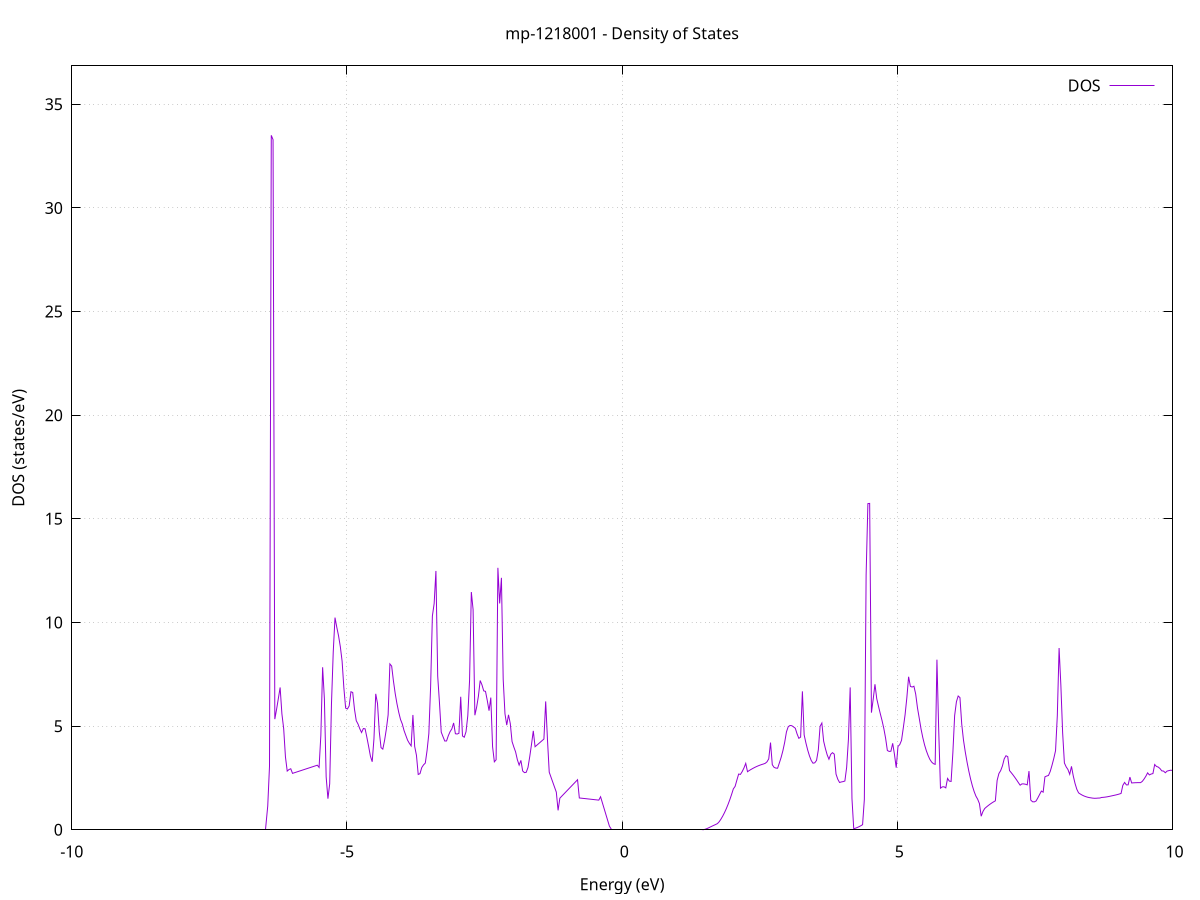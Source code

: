 set title 'mp-1218001 - Density of States'
set xlabel 'Energy (eV)'
set ylabel 'DOS (states/eV)'
set grid
set xrange [-10:10]
set yrange [0:36.855]
set xzeroaxis lt -1
set terminal png size 800,600
set output 'mp-1218001_dos_gnuplot.png'
plot '-' using 1:2 with lines title 'DOS'
-38.382300 0.000000
-38.350100 0.000000
-38.317900 0.000000
-38.285800 0.000000
-38.253600 0.000000
-38.221400 0.000000
-38.189300 0.000000
-38.157100 0.000000
-38.124900 0.000000
-38.092800 0.000000
-38.060600 0.000000
-38.028400 0.000000
-37.996300 0.000000
-37.964100 0.000000
-37.931900 0.000000
-37.899700 0.000000
-37.867600 0.000000
-37.835400 0.000000
-37.803200 0.000000
-37.771100 0.000000
-37.738900 0.000000
-37.706700 0.000000
-37.674600 0.000000
-37.642400 0.000000
-37.610200 0.000000
-37.578100 0.000000
-37.545900 0.000000
-37.513700 0.000000
-37.481600 0.000000
-37.449400 0.000000
-37.417200 0.000000
-37.385100 0.000000
-37.352900 0.000000
-37.320700 0.000000
-37.288600 0.000000
-37.256400 0.000000
-37.224200 0.000000
-37.192100 0.000000
-37.159900 0.000000
-37.127700 0.000000
-37.095600 0.000000
-37.063400 0.000000
-37.031200 0.000000
-36.999000 0.000000
-36.966900 0.000000
-36.934700 0.000000
-36.902500 0.000000
-36.870400 0.000000
-36.838200 0.000000
-36.806000 0.000000
-36.773900 0.000000
-36.741700 0.000000
-36.709500 0.000000
-36.677400 0.000000
-36.645200 0.000000
-36.613000 0.000000
-36.580900 0.000000
-36.548700 0.000000
-36.516500 0.000000
-36.484400 0.000000
-36.452200 0.000000
-36.420000 0.000000
-36.387900 0.000000
-36.355700 0.000000
-36.323500 0.000000
-36.291400 0.000000
-36.259200 0.000000
-36.227000 0.000000
-36.194900 0.000000
-36.162700 0.000000
-36.130500 0.000000
-36.098300 0.000000
-36.066200 0.000000
-36.034000 0.000000
-36.001800 0.000000
-35.969700 0.000000
-35.937500 0.000000
-35.905300 0.000000
-35.873200 0.000000
-35.841000 0.000000
-35.808800 0.000000
-35.776700 0.000000
-35.744500 0.000000
-35.712300 0.000000
-35.680200 0.000000
-35.648000 0.000000
-35.615800 0.000000
-35.583700 0.000000
-35.551500 0.000000
-35.519300 0.000000
-35.487200 0.000000
-35.455000 805.880900
-35.422800 0.000000
-35.390700 0.000000
-35.358500 0.000000
-35.326300 0.000000
-35.294200 0.000000
-35.262000 0.000000
-35.229800 0.000000
-35.197700 52.448200
-35.165500 70.612800
-35.133300 0.000000
-35.101100 67.276400
-35.069000 0.000000
-35.036800 0.000000
-35.004600 0.000000
-34.972500 0.000000
-34.940300 0.000000
-34.908100 0.000000
-34.876000 0.000000
-34.843800 0.000000
-34.811600 0.000000
-34.779500 0.000000
-34.747300 0.000000
-34.715100 0.000000
-34.683000 0.000000
-34.650800 0.000000
-34.618600 0.000000
-34.586500 0.000000
-34.554300 0.000000
-34.522100 0.000000
-34.490000 0.000000
-34.457800 0.000000
-34.425600 0.000000
-34.393500 0.000000
-34.361300 0.000000
-34.329100 0.000000
-34.297000 0.000000
-34.264800 0.000000
-34.232600 0.000000
-34.200400 0.000000
-34.168300 0.000000
-34.136100 0.000000
-34.103900 0.000000
-34.071800 0.000000
-34.039600 0.000000
-34.007400 0.000000
-33.975300 0.000000
-33.943100 0.000000
-33.910900 0.000000
-33.878800 0.000000
-33.846600 0.000000
-33.814400 0.000000
-33.782300 0.000000
-33.750100 0.000000
-33.717900 0.000000
-33.685800 0.000000
-33.653600 0.000000
-33.621400 0.000000
-33.589300 0.000000
-33.557100 0.000000
-33.524900 0.000000
-33.492800 0.000000
-33.460600 0.000000
-33.428400 0.000000
-33.396300 0.000000
-33.364100 0.000000
-33.331900 0.000000
-33.299800 0.000000
-33.267600 0.000000
-33.235400 0.000000
-33.203200 0.000000
-33.171100 0.000000
-33.138900 0.000000
-33.106700 0.000000
-33.074600 0.000000
-33.042400 0.000000
-33.010200 0.000000
-32.978100 0.000000
-32.945900 0.000000
-32.913700 0.000000
-32.881600 0.000000
-32.849400 0.000000
-32.817200 0.000000
-32.785100 0.000000
-32.752900 0.000000
-32.720700 0.000000
-32.688600 0.000000
-32.656400 0.000000
-32.624200 0.000000
-32.592100 0.000000
-32.559900 0.000000
-32.527700 0.000000
-32.495600 0.000000
-32.463400 0.000000
-32.431200 0.000000
-32.399100 0.000000
-32.366900 0.000000
-32.334700 0.000000
-32.302500 0.000000
-32.270400 0.000000
-32.238200 0.000000
-32.206000 0.000000
-32.173900 0.000000
-32.141700 0.000000
-32.109500 0.000000
-32.077400 0.000000
-32.045200 0.000000
-32.013000 0.000000
-31.980900 0.000000
-31.948700 0.000000
-31.916500 0.000000
-31.884400 0.000000
-31.852200 0.000000
-31.820000 0.000000
-31.787900 0.000000
-31.755700 0.000000
-31.723500 0.000000
-31.691400 0.000000
-31.659200 0.000000
-31.627000 0.000000
-31.594900 0.000000
-31.562700 0.000000
-31.530500 0.000000
-31.498400 0.000000
-31.466200 0.000000
-31.434000 0.000000
-31.401800 0.000000
-31.369700 0.000000
-31.337500 0.000000
-31.305300 0.000000
-31.273200 0.000000
-31.241000 0.000000
-31.208800 0.000000
-31.176700 0.000000
-31.144500 0.000000
-31.112300 0.000000
-31.080200 0.000000
-31.048000 0.000000
-31.015800 0.000000
-30.983700 0.000000
-30.951500 0.000000
-30.919300 0.000000
-30.887200 0.000000
-30.855000 0.000000
-30.822800 0.000000
-30.790700 0.000000
-30.758500 0.000000
-30.726300 0.000000
-30.694200 0.000000
-30.662000 0.000000
-30.629800 0.000000
-30.597700 0.000000
-30.565500 0.000000
-30.533300 0.000000
-30.501200 0.000000
-30.469000 0.000000
-30.436800 0.000000
-30.404600 0.000000
-30.372500 0.000000
-30.340300 0.000000
-30.308100 0.000000
-30.276000 0.000000
-30.243800 0.000000
-30.211600 0.000000
-30.179500 0.000000
-30.147300 0.000000
-30.115100 0.000000
-30.083000 0.000000
-30.050800 0.000000
-30.018600 0.000000
-29.986500 0.000000
-29.954300 0.000000
-29.922100 0.000000
-29.890000 0.000000
-29.857800 0.000000
-29.825600 0.000000
-29.793500 0.000000
-29.761300 0.000000
-29.729100 0.000000
-29.697000 0.000000
-29.664800 0.000000
-29.632600 0.000000
-29.600500 0.000000
-29.568300 0.000000
-29.536100 0.000000
-29.503900 0.000000
-29.471800 0.000000
-29.439600 0.000000
-29.407400 0.000000
-29.375300 0.000000
-29.343100 0.000000
-29.310900 0.000000
-29.278800 0.000000
-29.246600 0.000000
-29.214400 0.000000
-29.182300 0.000000
-29.150100 0.000000
-29.117900 0.000000
-29.085800 0.000000
-29.053600 0.000000
-29.021400 0.000000
-28.989300 0.000000
-28.957100 0.000000
-28.924900 0.000000
-28.892800 0.000000
-28.860600 0.000000
-28.828400 0.000000
-28.796300 0.000000
-28.764100 0.000000
-28.731900 0.000000
-28.699800 0.000000
-28.667600 0.000000
-28.635400 0.000000
-28.603200 0.000000
-28.571100 0.000000
-28.538900 0.000000
-28.506700 0.000000
-28.474600 0.000000
-28.442400 0.000000
-28.410200 0.000000
-28.378100 0.000000
-28.345900 0.000000
-28.313700 0.000000
-28.281600 0.000000
-28.249400 0.000000
-28.217200 0.000000
-28.185100 0.000000
-28.152900 0.000000
-28.120700 0.000000
-28.088600 0.000000
-28.056400 0.000000
-28.024200 0.000000
-27.992100 0.000000
-27.959900 0.000000
-27.927700 0.000000
-27.895600 0.000000
-27.863400 0.000000
-27.831200 0.000000
-27.799100 0.000000
-27.766900 0.000000
-27.734700 0.000000
-27.702600 0.000000
-27.670400 0.000000
-27.638200 0.000000
-27.606000 0.000000
-27.573900 0.000000
-27.541700 0.000000
-27.509500 0.000000
-27.477400 0.000000
-27.445200 0.000000
-27.413000 0.000000
-27.380900 0.000000
-27.348700 0.000000
-27.316500 0.000000
-27.284400 0.000000
-27.252200 0.000000
-27.220000 0.000000
-27.187900 0.000000
-27.155700 0.000000
-27.123500 0.000000
-27.091400 0.000000
-27.059200 0.000000
-27.027000 0.000000
-26.994900 0.000000
-26.962700 0.000000
-26.930500 0.000000
-26.898400 0.000000
-26.866200 0.000000
-26.834000 0.000000
-26.801900 0.000000
-26.769700 0.000000
-26.737500 0.000000
-26.705300 0.000000
-26.673200 0.000000
-26.641000 0.000000
-26.608800 0.000000
-26.576700 0.000000
-26.544500 0.000000
-26.512300 0.000000
-26.480200 0.000000
-26.448000 0.000000
-26.415800 0.000000
-26.383700 0.000000
-26.351500 0.000000
-26.319300 0.000000
-26.287200 0.000000
-26.255000 0.000000
-26.222800 0.000000
-26.190700 0.000000
-26.158500 0.000000
-26.126300 0.000000
-26.094200 0.000000
-26.062000 0.000000
-26.029800 0.000000
-25.997700 0.000000
-25.965500 0.000000
-25.933300 0.000000
-25.901200 0.000000
-25.869000 0.000000
-25.836800 0.000000
-25.804700 0.000000
-25.772500 0.000000
-25.740300 0.000000
-25.708100 0.000000
-25.676000 0.000000
-25.643800 0.000000
-25.611600 0.000000
-25.579500 0.000000
-25.547300 0.000000
-25.515100 0.000000
-25.483000 0.000000
-25.450800 0.000000
-25.418600 0.000000
-25.386500 0.000000
-25.354300 0.000000
-25.322100 0.000000
-25.290000 0.000000
-25.257800 0.000000
-25.225600 0.000000
-25.193500 0.000000
-25.161300 0.000000
-25.129100 0.000000
-25.097000 0.000000
-25.064800 0.000000
-25.032600 0.000000
-25.000500 0.000000
-24.968300 0.000000
-24.936100 0.000000
-24.904000 0.000000
-24.871800 0.000000
-24.839600 0.000000
-24.807400 0.000000
-24.775300 0.000000
-24.743100 0.000000
-24.710900 0.000000
-24.678800 0.000000
-24.646600 0.000000
-24.614400 0.000000
-24.582300 0.000000
-24.550100 0.000000
-24.517900 0.000000
-24.485800 0.000000
-24.453600 0.000000
-24.421400 0.000000
-24.389300 0.000000
-24.357100 0.000000
-24.324900 0.000000
-24.292800 0.000000
-24.260600 0.000000
-24.228400 0.000000
-24.196300 0.000000
-24.164100 0.000000
-24.131900 0.000000
-24.099800 0.000000
-24.067600 0.000000
-24.035400 0.000000
-24.003300 0.000000
-23.971100 0.000000
-23.938900 0.000000
-23.906700 0.000000
-23.874600 0.000000
-23.842400 0.000000
-23.810200 0.000000
-23.778100 0.000000
-23.745900 0.000000
-23.713700 0.000000
-23.681600 0.000000
-23.649400 0.000000
-23.617200 0.000000
-23.585100 0.000000
-23.552900 0.000000
-23.520700 0.000000
-23.488600 0.000000
-23.456400 0.000000
-23.424200 0.000000
-23.392100 0.000000
-23.359900 0.000000
-23.327700 0.000000
-23.295600 0.000000
-23.263400 0.000000
-23.231200 0.000000
-23.199100 0.000000
-23.166900 0.000000
-23.134700 0.000000
-23.102600 0.000000
-23.070400 0.000000
-23.038200 0.000000
-23.006100 0.000000
-22.973900 0.000000
-22.941700 0.000000
-22.909500 0.000000
-22.877400 0.000000
-22.845200 0.000000
-22.813000 0.000000
-22.780900 0.000000
-22.748700 0.000000
-22.716500 0.000000
-22.684400 0.000000
-22.652200 0.000000
-22.620000 0.000000
-22.587900 0.000000
-22.555700 0.000000
-22.523500 0.000000
-22.491400 0.000000
-22.459200 0.000000
-22.427000 0.000000
-22.394900 0.000000
-22.362700 0.000000
-22.330500 0.000000
-22.298400 0.000000
-22.266200 0.000000
-22.234000 0.000000
-22.201900 0.000000
-22.169700 0.000000
-22.137500 0.000000
-22.105400 0.000000
-22.073200 0.000000
-22.041000 0.000000
-22.008800 0.000000
-21.976700 0.000000
-21.944500 0.000000
-21.912300 0.000000
-21.880200 0.000000
-21.848000 0.000000
-21.815800 0.000000
-21.783700 0.000000
-21.751500 0.000000
-21.719300 0.000000
-21.687200 0.000000
-21.655000 0.000000
-21.622800 0.000000
-21.590700 0.000000
-21.558500 0.000000
-21.526300 0.000000
-21.494200 0.000000
-21.462000 0.000000
-21.429800 0.000000
-21.397700 0.000000
-21.365500 0.000000
-21.333300 0.000000
-21.301200 0.000000
-21.269000 0.000000
-21.236800 0.000000
-21.204700 0.000000
-21.172500 0.000000
-21.140300 0.000000
-21.108100 0.000000
-21.076000 0.000000
-21.043800 0.000000
-21.011600 0.000000
-20.979500 0.000000
-20.947300 0.000000
-20.915100 0.000000
-20.883000 0.000000
-20.850800 0.000000
-20.818600 0.000000
-20.786500 0.000000
-20.754300 0.000000
-20.722100 0.000000
-20.690000 0.000000
-20.657800 0.000000
-20.625600 0.000000
-20.593500 0.000000
-20.561300 0.000000
-20.529100 0.000000
-20.497000 0.000000
-20.464800 0.000000
-20.432600 0.000000
-20.400500 0.000000
-20.368300 0.000000
-20.336100 0.000000
-20.304000 0.000000
-20.271800 0.000000
-20.239600 0.000000
-20.207500 0.000000
-20.175300 0.000000
-20.143100 0.000000
-20.110900 0.000000
-20.078800 0.000000
-20.046600 0.000000
-20.014400 0.000000
-19.982300 0.000000
-19.950100 0.000000
-19.917900 0.000000
-19.885800 0.000000
-19.853600 0.000000
-19.821400 0.000000
-19.789300 0.000000
-19.757100 0.000000
-19.724900 0.000000
-19.692800 0.000000
-19.660600 0.000000
-19.628400 0.000000
-19.596300 0.000000
-19.564100 0.000000
-19.531900 0.000000
-19.499800 0.000000
-19.467600 0.000000
-19.435400 0.000000
-19.403300 0.000000
-19.371100 0.000000
-19.338900 0.000000
-19.306800 0.000000
-19.274600 0.000000
-19.242400 0.000000
-19.210200 0.000000
-19.178100 0.000000
-19.145900 0.000000
-19.113700 0.000000
-19.081600 0.000000
-19.049400 0.000000
-19.017200 0.000000
-18.985100 0.000000
-18.952900 0.000000
-18.920700 0.000000
-18.888600 0.000000
-18.856400 0.000000
-18.824200 0.000000
-18.792100 0.932100
-18.759900 5.934800
-18.727700 16.143600
-18.695600 23.977600
-18.663400 0.000000
-18.631200 0.000000
-18.599100 0.000000
-18.566900 0.000000
-18.534700 0.000000
-18.502600 0.000000
-18.470400 0.000000
-18.438200 0.000000
-18.406100 0.000000
-18.373900 0.000000
-18.341700 0.000000
-18.309500 0.000000
-18.277400 0.000000
-18.245200 0.239300
-18.213000 0.605600
-18.180900 1.095000
-18.148700 2.098800
-18.116500 2.957300
-18.084400 3.320700
-18.052200 3.878900
-18.020000 3.493200
-17.987900 4.127500
-17.955700 7.120900
-17.923500 11.927900
-17.891400 9.135100
-17.859200 5.095500
-17.827000 8.794500
-17.794900 3.829000
-17.762700 1.722600
-17.730500 1.924500
-17.698400 2.127200
-17.666200 2.330900
-17.634000 4.122400
-17.601900 5.963400
-17.569700 10.510300
-17.537500 8.814300
-17.505400 7.115500
-17.473200 5.425700
-17.441000 4.028600
-17.408900 2.631500
-17.376700 0.000000
-17.344500 1.382700
-17.312300 3.118300
-17.280200 4.042300
-17.248000 4.967800
-17.215800 6.583600
-17.183700 5.482300
-17.151500 5.095300
-17.119300 4.708200
-17.087200 6.347400
-17.055000 6.471400
-17.022800 6.595400
-16.990700 6.719400
-16.958500 6.843400
-16.926300 6.123500
-16.894200 10.550100
-16.862000 13.880500
-16.829800 11.947900
-16.797700 5.564500
-16.765500 0.000000
-16.733300 0.000000
-16.701200 0.000000
-16.669000 0.000000
-16.636800 0.000000
-16.604700 0.000000
-16.572500 0.000000
-16.540300 0.000000
-16.508200 0.000000
-16.476000 0.000000
-16.443800 0.000000
-16.411600 0.000000
-16.379500 0.000000
-16.347300 0.000000
-16.315100 0.000000
-16.283000 0.000000
-16.250800 0.000000
-16.218600 0.000000
-16.186500 0.000000
-16.154300 0.000000
-16.122100 0.000000
-16.090000 0.000000
-16.057800 0.000000
-16.025600 0.000000
-15.993500 0.000000
-15.961300 0.000000
-15.929100 0.000000
-15.897000 0.000000
-15.864800 0.000000
-15.832600 0.000000
-15.800500 0.000000
-15.768300 0.000000
-15.736100 0.000000
-15.704000 0.000000
-15.671800 0.000000
-15.639600 0.000000
-15.607500 0.000000
-15.575300 0.000000
-15.543100 0.000000
-15.511000 0.000000
-15.478800 0.000000
-15.446600 0.000000
-15.414400 0.000000
-15.382300 0.000000
-15.350100 0.000000
-15.317900 0.000000
-15.285800 0.000000
-15.253600 0.000000
-15.221400 0.000000
-15.189300 0.000000
-15.157100 0.000000
-15.124900 0.000000
-15.092800 0.000000
-15.060600 0.000000
-15.028400 0.000000
-14.996300 0.000000
-14.964100 0.000000
-14.931900 0.000000
-14.899800 0.000000
-14.867600 0.000000
-14.835400 0.000000
-14.803300 0.000000
-14.771100 0.000000
-14.738900 0.000000
-14.706800 0.000000
-14.674600 0.000000
-14.642400 0.000000
-14.610300 0.000000
-14.578100 0.000000
-14.545900 0.000000
-14.513700 0.000000
-14.481600 0.000000
-14.449400 0.000000
-14.417200 0.000000
-14.385100 0.000000
-14.352900 0.000000
-14.320700 0.000000
-14.288600 0.000000
-14.256400 0.000000
-14.224200 0.000000
-14.192100 0.000000
-14.159900 0.000000
-14.127700 0.000000
-14.095600 0.000000
-14.063400 0.000000
-14.031200 0.000000
-13.999100 0.000000
-13.966900 0.000000
-13.934700 0.000000
-13.902600 0.000000
-13.870400 0.000000
-13.838200 0.000000
-13.806100 0.000000
-13.773900 0.000000
-13.741700 0.000000
-13.709600 0.000000
-13.677400 0.000000
-13.645200 0.000000
-13.613000 0.000000
-13.580900 0.000000
-13.548700 0.000000
-13.516500 0.000000
-13.484400 0.000000
-13.452200 0.000000
-13.420000 0.000000
-13.387900 0.000000
-13.355700 0.000000
-13.323500 0.000000
-13.291400 0.000000
-13.259200 0.000000
-13.227000 0.000000
-13.194900 0.000000
-13.162700 0.000000
-13.130500 0.000000
-13.098400 0.000000
-13.066200 0.000000
-13.034000 0.000000
-13.001900 0.000000
-12.969700 0.000000
-12.937500 0.000000
-12.905400 0.000000
-12.873200 0.000000
-12.841000 0.000000
-12.808900 0.000000
-12.776700 0.000000
-12.744500 0.000000
-12.712400 0.000000
-12.680200 0.000000
-12.648000 0.000000
-12.615800 0.000000
-12.583700 0.000000
-12.551500 0.000000
-12.519300 0.000000
-12.487200 0.000000
-12.455000 0.000000
-12.422800 0.000000
-12.390700 0.000000
-12.358500 0.000000
-12.326300 0.000000
-12.294200 0.000000
-12.262000 0.000000
-12.229800 0.000000
-12.197700 0.000000
-12.165500 0.000000
-12.133300 0.000000
-12.101200 0.000000
-12.069000 0.000000
-12.036800 0.000000
-12.004700 0.000000
-11.972500 0.000000
-11.940300 0.000000
-11.908200 0.000000
-11.876000 0.000000
-11.843800 0.000000
-11.811700 0.000000
-11.779500 0.000000
-11.747300 0.000000
-11.715100 0.000000
-11.683000 0.000000
-11.650800 0.000000
-11.618600 0.000000
-11.586500 0.000000
-11.554300 0.000000
-11.522100 0.000000
-11.490000 0.000000
-11.457800 0.000000
-11.425600 0.000000
-11.393500 0.000000
-11.361300 0.000000
-11.329100 0.000000
-11.297000 0.000000
-11.264800 0.000000
-11.232600 0.000000
-11.200500 0.000000
-11.168300 0.000000
-11.136100 0.000000
-11.104000 0.000000
-11.071800 0.000000
-11.039600 0.000000
-11.007500 0.000000
-10.975300 0.000000
-10.943100 0.000000
-10.911000 0.000000
-10.878800 0.000000
-10.846600 0.000000
-10.814400 0.000000
-10.782300 0.000000
-10.750100 0.000000
-10.717900 0.000000
-10.685800 0.000000
-10.653600 0.000000
-10.621400 0.000000
-10.589300 0.000000
-10.557100 0.000000
-10.524900 0.000000
-10.492800 0.000000
-10.460600 0.000000
-10.428400 0.000000
-10.396300 0.000000
-10.364100 0.000000
-10.331900 0.000000
-10.299800 0.000000
-10.267600 0.000000
-10.235400 0.000000
-10.203300 0.000000
-10.171100 0.000000
-10.138900 0.000000
-10.106800 0.000000
-10.074600 0.000000
-10.042400 0.000000
-10.010300 0.000000
-9.978100 0.000000
-9.945900 0.000000
-9.913800 0.000000
-9.881600 0.000000
-9.849400 0.000000
-9.817200 0.000000
-9.785100 0.000000
-9.752900 0.000000
-9.720700 0.000000
-9.688600 0.000000
-9.656400 0.000000
-9.624200 0.000000
-9.592100 0.000000
-9.559900 0.000000
-9.527700 0.000000
-9.495600 0.000000
-9.463400 0.000000
-9.431200 0.000000
-9.399100 0.000000
-9.366900 0.000000
-9.334700 0.000000
-9.302600 0.000000
-9.270400 0.000000
-9.238200 0.000000
-9.206100 0.000000
-9.173900 0.000000
-9.141700 0.000000
-9.109600 0.000000
-9.077400 0.000000
-9.045200 0.000000
-9.013100 0.000000
-8.980900 0.000000
-8.948700 0.000000
-8.916500 0.000000
-8.884400 0.000000
-8.852200 0.000000
-8.820000 0.000000
-8.787900 0.000000
-8.755700 0.000000
-8.723500 0.000000
-8.691400 0.000000
-8.659200 0.000000
-8.627000 0.000000
-8.594900 0.000000
-8.562700 0.000000
-8.530500 0.000000
-8.498400 0.000000
-8.466200 0.000000
-8.434000 0.000000
-8.401900 0.000000
-8.369700 0.000000
-8.337500 0.000000
-8.305400 0.000000
-8.273200 0.000000
-8.241000 0.000000
-8.208900 0.000000
-8.176700 0.000000
-8.144500 0.000000
-8.112400 0.000000
-8.080200 0.000000
-8.048000 0.000000
-8.015900 0.000000
-7.983700 0.000000
-7.951500 0.000000
-7.919300 0.000000
-7.887200 0.000000
-7.855000 0.000000
-7.822800 0.000000
-7.790700 0.000000
-7.758500 0.000000
-7.726300 0.000000
-7.694200 0.000000
-7.662000 0.000000
-7.629800 0.000000
-7.597700 0.000000
-7.565500 0.000000
-7.533300 0.000000
-7.501200 0.000000
-7.469000 0.000000
-7.436800 0.000000
-7.404700 0.000000
-7.372500 0.000000
-7.340300 0.000000
-7.308200 0.000000
-7.276000 0.000000
-7.243800 0.000000
-7.211700 0.000000
-7.179500 0.000000
-7.147300 0.000000
-7.115200 0.000000
-7.083000 0.000000
-7.050800 0.000000
-7.018600 0.000000
-6.986500 0.000000
-6.954300 0.000000
-6.922100 0.000000
-6.890000 0.000000
-6.857800 0.000000
-6.825600 0.000000
-6.793500 0.000000
-6.761300 0.000000
-6.729100 0.000000
-6.697000 0.000000
-6.664800 0.000000
-6.632600 0.000000
-6.600500 0.000000
-6.568300 0.000000
-6.536100 0.000000
-6.504000 0.000000
-6.471800 0.000000
-6.439600 1.147300
-6.407500 3.067700
-6.375300 33.504900
-6.343100 33.294000
-6.311000 5.337400
-6.278800 5.813700
-6.246600 6.338800
-6.214500 6.865700
-6.182300 5.591900
-6.150100 4.882200
-6.117900 3.516800
-6.085800 2.832300
-6.053600 2.906300
-6.021400 2.943600
-5.989300 2.721600
-5.957100 2.749700
-5.924900 2.777800
-5.892800 2.805900
-5.860600 2.834000
-5.828400 2.862100
-5.796300 2.890200
-5.764100 2.918300
-5.731900 2.946500
-5.699800 2.974600
-5.667600 3.002700
-5.635400 3.030800
-5.603300 3.058900
-5.571100 3.087100
-5.538900 3.115200
-5.506800 3.009800
-5.474600 4.551200
-5.442400 7.840900
-5.410300 6.312900
-5.378100 2.552500
-5.345900 1.501200
-5.313800 2.218000
-5.281600 6.075800
-5.249400 8.577700
-5.217300 10.236600
-5.185100 9.770900
-5.152900 9.356000
-5.120700 8.835400
-5.088600 8.138700
-5.056400 6.849800
-5.024200 5.870000
-4.992100 5.827000
-4.959900 5.976600
-4.927700 6.659900
-4.895600 6.624200
-4.863400 5.816500
-4.831200 5.262300
-4.799100 5.101000
-4.766900 4.873500
-4.734700 4.692200
-4.702600 4.883800
-4.670400 4.870400
-4.638200 4.456700
-4.606100 4.017600
-4.573900 3.552900
-4.541700 3.281800
-4.509600 4.386000
-4.477400 6.558600
-4.445200 6.090700
-4.413100 4.731400
-4.380900 3.962500
-4.348700 3.890700
-4.316600 4.312400
-4.284400 4.861300
-4.252200 5.540500
-4.220000 8.002400
-4.187900 7.897100
-4.155700 7.179600
-4.123500 6.572600
-4.091400 6.079000
-4.059200 5.664300
-4.027000 5.321000
-3.994900 5.104600
-3.962700 4.786200
-3.930500 4.550900
-3.898400 4.320400
-3.866200 4.170300
-3.834000 4.047000
-3.801900 5.540200
-3.769700 4.019800
-3.737500 3.593200
-3.705400 2.669000
-3.673200 2.707600
-3.641000 3.002000
-3.608900 3.130700
-3.576700 3.218000
-3.544500 3.828900
-3.512400 4.636200
-3.480200 6.897900
-3.448000 10.312700
-3.415900 10.912900
-3.383700 12.488100
-3.351500 7.418000
-3.319300 6.126600
-3.287200 4.711100
-3.255000 4.490900
-3.222800 4.282500
-3.190700 4.284700
-3.158500 4.539600
-3.126300 4.734100
-3.094200 4.868100
-3.062000 5.154300
-3.029800 4.634100
-2.997700 4.619600
-2.965500 4.656000
-2.933300 6.418400
-2.901200 4.525900
-2.869000 4.464500
-2.836800 4.731100
-2.804700 5.496100
-2.772500 7.195200
-2.740300 11.469800
-2.708200 10.621700
-2.676000 5.525800
-2.643800 5.917400
-2.611700 6.444500
-2.579500 7.202200
-2.547300 6.993700
-2.515200 6.701300
-2.483000 6.678000
-2.450800 6.240800
-2.418700 5.745700
-2.386500 6.377200
-2.354300 4.007200
-2.322100 3.279400
-2.290000 3.377600
-2.257800 12.638500
-2.225600 10.920100
-2.193500 12.155600
-2.161300 7.255500
-2.129100 5.599700
-2.097000 5.050300
-2.064800 5.546200
-2.032600 5.124000
-2.000500 4.257300
-1.968300 3.995100
-1.936100 3.757500
-1.904000 3.381000
-1.871800 3.121000
-1.839600 3.348800
-1.807500 2.837400
-1.775300 2.757000
-1.743100 2.773100
-1.711000 3.002400
-1.678800 3.531500
-1.646600 4.125800
-1.614500 4.772500
-1.582300 4.006000
-1.550100 4.080100
-1.518000 4.154300
-1.485800 4.228600
-1.453600 4.303000
-1.421400 4.377600
-1.389300 6.192400
-1.357100 4.359300
-1.324900 2.777300
-1.292800 2.537500
-1.260600 2.297500
-1.228400 2.057300
-1.196300 1.816900
-1.164100 0.936000
-1.131900 1.524300
-1.099800 1.613300
-1.067600 1.702300
-1.035400 1.791300
-1.003300 1.880300
-0.971100 1.969300
-0.938900 2.058300
-0.906800 2.147300
-0.874600 2.236300
-0.842400 2.325300
-0.810300 2.414300
-0.778100 1.534700
-0.745900 1.525300
-0.713800 1.516000
-0.681600 1.506600
-0.649400 1.497200
-0.617300 1.487700
-0.585100 1.478200
-0.552900 1.468600
-0.520800 1.459100
-0.488600 1.449600
-0.456400 1.440000
-0.424200 1.430500
-0.392100 1.592400
-0.359900 1.308400
-0.327700 1.024500
-0.295600 0.740600
-0.263400 0.456700
-0.231200 0.172800
-0.199100 0.000000
-0.166900 0.000000
-0.134700 0.000000
-0.102600 0.000000
-0.070400 0.000000
-0.038200 0.000000
-0.006100 0.000000
0.026100 0.000000
0.058300 0.000000
0.090400 0.000000
0.122600 0.000000
0.154800 0.000000
0.186900 0.000000
0.219100 0.000000
0.251300 0.000000
0.283400 0.000000
0.315600 0.000000
0.347800 0.000000
0.379900 0.000000
0.412100 0.000000
0.444300 0.000000
0.476500 0.000000
0.508600 0.000000
0.540800 0.000000
0.573000 0.000000
0.605100 0.000000
0.637300 0.000000
0.669500 0.000000
0.701600 0.000000
0.733800 0.000000
0.766000 0.000000
0.798100 0.000000
0.830300 0.000000
0.862500 0.000000
0.894600 0.000000
0.926800 0.000000
0.959000 0.000000
0.991100 0.000000
1.023300 0.000000
1.055500 0.000000
1.087600 0.000000
1.119800 0.000000
1.152000 0.000000
1.184100 0.000000
1.216300 0.000000
1.248500 0.000000
1.280600 0.000000
1.312800 0.000000
1.345000 0.000000
1.377200 0.000000
1.409300 0.000000
1.441500 0.000000
1.473700 0.002500
1.505800 0.023700
1.538000 0.054600
1.570200 0.093200
1.602300 0.135200
1.634500 0.176100
1.666700 0.215900
1.698800 0.254900
1.731000 0.297500
1.763200 0.388100
1.795300 0.513400
1.827500 0.659400
1.859700 0.826200
1.891800 1.013900
1.924000 1.222300
1.956200 1.451400
1.988300 1.701400
2.020500 1.972200
2.052700 2.094600
2.084800 2.396200
2.117000 2.688800
2.149200 2.671200
2.181300 2.807600
2.213500 2.982800
2.245700 3.202400
2.277800 2.801100
2.310000 2.860000
2.342200 2.911900
2.374400 2.960200
2.406500 3.004900
2.438700 3.045900
2.470900 3.083300
2.503000 3.117100
2.535200 3.147200
2.567400 3.173800
2.599500 3.205500
2.631700 3.277200
2.663900 3.422200
2.696000 4.207300
2.728200 3.138800
2.760400 3.012000
2.792500 2.976600
2.824700 2.970000
2.856900 3.227200
2.889000 3.494100
2.921200 3.818500
2.953400 4.220400
2.985500 4.722000
3.017700 4.973100
3.049900 5.032000
3.082000 5.022200
3.114200 4.962500
3.146400 4.897900
3.178500 4.623700
3.210700 4.412400
3.242900 4.470100
3.275100 6.677200
3.307200 4.575200
3.339400 4.185800
3.371600 3.845600
3.403700 3.564000
3.435900 3.341000
3.468100 3.211200
3.500200 3.231200
3.532400 3.348000
3.564600 3.855000
3.596700 4.989700
3.628900 5.148800
3.661100 4.277300
3.693200 3.917100
3.725400 3.614300
3.757600 3.404000
3.789700 3.640300
3.821900 3.720000
3.854100 3.650000
3.886200 2.686400
3.918400 2.436600
3.950600 2.280600
3.982700 2.307800
4.014900 2.323600
4.047100 2.352700
4.079200 3.008700
4.111400 4.353900
4.143600 6.867500
4.175800 1.508400
4.207900 0.049600
4.240100 0.076900
4.272300 0.110100
4.304400 0.149200
4.336600 0.194300
4.368800 0.245300
4.400900 1.464900
4.433100 12.300900
4.465300 15.735800
4.497400 15.745500
4.529600 5.650900
4.561800 6.302300
4.593900 7.019900
4.626100 6.325600
4.658300 5.954300
4.690400 5.602200
4.722600 5.267400
4.754800 4.884500
4.786900 4.420200
4.819100 3.824400
4.851300 3.779800
4.883400 3.789500
4.915600 4.171800
4.947800 3.641500
4.979900 2.994900
5.012100 4.021200
5.044300 4.109000
5.076400 4.315600
5.108600 4.916000
5.140800 5.546800
5.173000 6.371200
5.205100 7.382000
5.237300 6.916900
5.269500 6.887100
5.301600 6.925700
5.333800 6.545900
5.366000 5.885200
5.398100 5.386400
5.430300 4.871600
5.462500 4.452300
5.494600 4.099100
5.526800 3.816700
5.559000 3.585700
5.591100 3.396000
5.623300 3.268900
5.655500 3.189800
5.687600 3.156700
5.719800 8.206300
5.752000 4.806100
5.784100 2.007300
5.816300 2.069200
5.848500 2.074500
5.880600 2.021400
5.912800 2.477800
5.945000 2.348900
5.977100 2.331400
6.009300 3.716900
6.041500 5.508400
6.073700 6.174700
6.105800 6.454000
6.138000 6.376600
6.170200 5.103300
6.202300 4.323500
6.234500 3.758300
6.266700 3.268900
6.298800 2.833200
6.331000 2.451200
6.363200 2.123000
6.395300 1.848400
6.427500 1.627600
6.459700 1.475000
6.491800 1.262900
6.524000 0.653800
6.556200 0.884700
6.588300 1.026900
6.620500 1.101400
6.652700 1.170700
6.684800 1.234900
6.717000 1.294000
6.749200 1.348000
6.781300 1.396900
6.813500 2.380900
6.845700 2.713100
6.877800 2.855000
6.910000 3.081900
6.942200 3.421800
6.974400 3.572300
7.006500 3.527500
7.038700 2.856700
7.070900 2.752300
7.103000 2.643100
7.135200 2.527200
7.167400 2.404600
7.199500 2.275100
7.231700 2.151400
7.263900 2.213700
7.296000 2.212900
7.328200 2.197400
7.360400 2.167300
7.392500 2.831700
7.424700 1.431600
7.456900 1.352200
7.489000 1.345500
7.521200 1.387900
7.553400 1.539300
7.585500 1.703500
7.617700 1.867400
7.649900 1.815800
7.682000 2.553600
7.714200 2.593000
7.746400 2.620100
7.778500 2.816100
7.810700 3.111600
7.842900 3.439000
7.875000 3.816600
7.907200 5.508200
7.939400 8.768500
7.971600 6.977300
8.003700 4.680800
8.035900 3.222000
8.068100 3.035700
8.100200 2.906800
8.132400 2.676300
8.164600 3.058400
8.196700 2.600100
8.228900 2.237300
8.261100 1.957100
8.293200 1.781400
8.325400 1.724100
8.357600 1.674700
8.389700 1.633500
8.421900 1.600300
8.454100 1.573700
8.486200 1.553600
8.518400 1.540100
8.550600 1.526400
8.582700 1.519300
8.614900 1.521000
8.647100 1.529400
8.679200 1.530500
8.711400 1.559100
8.743600 1.565600
8.775700 1.575300
8.807900 1.588100
8.840100 1.604200
8.872300 1.622500
8.904400 1.641100
8.936600 1.660100
8.968800 1.679300
9.000900 1.700400
9.033100 1.725100
9.065300 1.752300
9.097400 2.143400
9.129600 2.283900
9.161800 2.166200
9.193900 2.166800
9.226100 2.541900
9.258300 2.258900
9.290400 2.265500
9.322600 2.270200
9.354800 2.273000
9.386900 2.273900
9.419100 2.272900
9.451300 2.335200
9.483400 2.447900
9.515600 2.582100
9.547800 2.745900
9.579900 2.646900
9.612100 2.689300
9.644300 2.710800
9.676400 3.149600
9.708600 3.056500
9.740800 3.025100
9.772900 2.953200
9.805100 2.842200
9.837300 2.832300
9.869500 2.751400
9.901600 2.831400
9.933800 2.854500
9.966000 2.874200
9.998100 2.865300
10.030300 2.833700
10.062500 2.845500
10.094600 2.853600
10.126800 3.054000
10.159000 3.122400
10.191100 3.193000
10.223300 3.265900
10.255500 3.405200
10.287600 3.646300
10.319800 3.895200
10.352000 4.472700
10.384100 4.706000
10.416300 4.788300
10.448500 5.266500
10.480600 6.318700
10.512800 7.165800
10.545000 4.334000
10.577100 3.656800
10.609300 3.345600
10.641500 3.135700
10.673600 3.176700
10.705800 2.946300
10.738000 2.631100
10.770200 2.392100
10.802300 2.239600
10.834500 2.153500
10.866700 2.116500
10.898800 2.128100
10.931000 2.186300
10.963200 2.290200
10.995300 2.438600
11.027500 2.615000
11.059700 2.906900
11.091800 2.962800
11.124000 2.979100
11.156200 3.487900
11.188300 3.469600
11.220500 4.333700
11.252700 7.823500
11.284800 9.009100
11.317000 9.643800
11.349200 16.636100
11.381300 16.979100
11.413500 9.440400
11.445700 5.914100
11.477800 5.299600
11.510000 4.839000
11.542200 4.535900
11.574300 4.238200
11.606500 3.838000
11.638700 3.175800
11.670900 2.637000
11.703000 2.188600
11.735200 1.989900
11.767400 1.882500
11.799500 1.817200
11.831700 1.861000
11.863900 2.026000
11.896000 2.985800
11.928200 3.296900
11.960400 3.843600
11.992500 4.258800
12.024700 4.860500
12.056900 5.688800
12.089000 6.748800
12.121200 8.096500
12.153400 8.095400
12.185500 7.109200
12.217700 6.457000
12.249900 5.882100
12.282000 6.257700
12.314200 3.916800
12.346400 3.676600
12.378500 3.548500
12.410700 3.231400
12.442900 3.152700
12.475000 3.089000
12.507200 3.042700
12.539400 2.979000
12.571500 2.909700
12.603700 2.835000
12.635900 2.754400
12.668100 2.674100
12.700200 2.599000
12.732400 2.551700
12.764600 2.541700
12.796700 2.570700
12.828900 2.645500
12.861100 2.696400
12.893200 2.928100
12.925400 2.966900
12.957600 3.183900
12.989700 3.802800
13.021900 4.347600
13.054100 5.589800
13.086200 7.612100
13.118400 3.392700
13.150600 3.252700
13.182700 3.134500
13.214900 3.038300
13.247100 2.971400
13.279200 2.883400
13.311400 2.861200
13.343600 3.045600
13.375700 3.021900
13.407900 3.029200
13.440100 3.067700
13.472200 3.334200
13.504400 4.125800
13.536600 4.723200
13.568800 5.053300
13.600900 5.152400
13.633100 5.131600
13.665300 5.315000
13.697400 5.211500
13.729600 5.155100
13.761800 4.880400
13.793900 3.472800
13.826100 3.110600
13.858300 2.902400
13.890400 2.827800
13.922600 2.943900
13.954800 3.308800
13.986900 2.777400
14.019100 2.258100
14.051300 1.845500
14.083400 1.698800
14.115600 2.486500
14.147800 3.349900
14.179900 4.202800
14.212100 4.256800
14.244300 4.118500
14.276400 4.033700
14.308600 4.216400
14.340800 4.436800
14.372900 3.729900
14.405100 3.578600
14.437300 3.517100
14.469500 3.463900
14.501600 3.385700
14.533800 3.464300
14.566000 3.257000
14.598100 3.202900
14.630300 3.536000
14.662500 3.023300
14.694600 3.034900
14.726800 3.135300
14.759000 3.029400
14.791100 3.230900
14.823300 3.474400
14.855500 3.730000
14.887600 4.096000
14.919800 4.329300
14.952000 4.540500
14.984100 4.823100
15.016300 4.750300
15.048500 4.708400
15.080600 5.738400
15.112800 5.647500
15.145000 4.475300
15.177100 4.337500
15.209300 4.179900
15.241500 4.002500
15.273600 3.805400
15.305800 3.563700
15.338000 3.372600
15.370100 3.235500
15.402300 3.422300
15.434500 3.316200
15.466700 3.319900
15.498800 3.327500
15.531000 3.339000
15.563200 3.354600
15.595300 4.345000
15.627500 4.136700
15.659700 3.576800
15.691800 3.255000
15.724000 3.290700
15.756200 3.551900
15.788300 3.442500
15.820500 3.850500
15.852700 5.838800
15.884800 5.907800
15.917000 5.486500
15.949200 5.349500
15.981300 4.193700
16.013500 3.851000
16.045700 3.534100
16.077800 3.241500
16.110000 2.961000
16.142200 3.435700
16.174300 4.294700
16.206500 4.532300
16.238700 4.538400
16.270800 4.850100
16.303000 5.216400
16.335200 5.176000
16.367400 3.934600
16.399500 3.776100
16.431700 3.450800
16.463900 2.813800
16.496000 3.131100
16.528200 3.518100
16.560400 3.827900
16.592500 4.042200
16.624700 4.727300
16.656900 5.360600
16.689000 6.541900
16.721200 7.581000
16.753400 8.860000
16.785500 5.635000
16.817700 4.698500
16.849900 4.222500
16.882000 3.858600
16.914200 3.557100
16.946400 3.320100
16.978500 3.147900
17.010700 3.109500
17.042900 2.980400
17.075000 2.721100
17.107200 2.912800
17.139400 3.605900
17.171500 4.180800
17.203700 4.446600
17.235900 4.839700
17.268000 4.722700
17.300200 4.616700
17.332400 4.539600
17.364600 4.453500
17.396700 4.371300
17.428900 4.681100
17.461100 4.653000
17.493200 5.429300
17.525400 3.699200
17.557600 3.380400
17.589700 3.121700
17.621900 3.006400
17.654100 2.892000
17.686200 2.666700
17.718400 2.642300
17.750600 2.606200
17.782700 2.559600
17.814900 2.585700
17.847100 2.605700
17.879200 2.615000
17.911400 2.645900
17.943600 2.697800
17.975700 2.755800
18.007900 2.820100
18.040100 2.775900
18.072200 2.814100
18.104400 2.924800
18.136600 3.122100
18.168700 3.426700
18.200900 3.839600
18.233100 4.809200
18.265300 5.095900
18.297400 5.281200
18.329600 4.507200
18.361800 3.886700
18.393900 3.221400
18.426100 2.679500
18.458300 2.774500
18.490400 4.235100
18.522600 4.473200
18.554800 4.563300
18.586900 4.507500
18.619100 3.739900
18.651300 3.662800
18.683400 3.602500
18.715600 3.553700
18.747800 3.522700
18.779900 3.507100
18.812100 3.502500
18.844300 3.508400
18.876400 3.524600
18.908600 3.548900
18.940800 3.770400
18.972900 3.806900
19.005100 3.832700
19.037300 3.848000
19.069400 3.930100
19.101600 4.058000
19.133800 4.221200
19.166000 4.430400
19.198100 4.684100
19.230300 4.561400
19.262500 4.900600
19.294600 5.257400
19.326800 4.555500
19.359000 4.153300
19.391100 3.850500
19.423300 3.670400
19.455500 3.612800
19.487600 3.677700
19.519800 3.676400
19.552000 3.753800
19.584100 3.735500
19.616300 3.708100
19.648500 3.671700
19.680600 3.984300
19.712800 3.653500
19.745000 3.711500
19.777100 3.859300
19.809300 4.095800
19.841500 4.554400
19.873600 5.449000
19.905800 6.135800
19.938000 4.017000
19.970100 3.777200
20.002300 3.621500
20.034500 3.521600
20.066600 3.450900
20.098800 3.409200
20.131000 3.412600
20.163200 3.484500
20.195300 3.639400
20.227500 3.812600
20.259700 3.984200
20.291800 4.049700
20.324000 4.111400
20.356200 4.364000
20.388300 5.311700
20.420500 5.381400
20.452700 4.948600
20.484800 4.830400
20.517000 4.792500
20.549200 4.872500
20.581300 4.772900
20.613500 4.716700
20.645700 4.536600
20.677800 4.568900
20.710000 4.592800
20.742200 4.759700
20.774300 4.806100
20.806500 4.865500
20.838700 4.826000
20.870800 5.244400
20.903000 5.409900
20.935200 5.642900
20.967300 5.747200
20.999500 5.872400
21.031700 5.694200
21.063900 5.376100
21.096000 5.075300
21.128200 4.269300
21.160400 3.971100
21.192500 3.947100
21.224700 3.779500
21.256900 3.815900
21.289000 3.854300
21.321200 3.835100
21.353400 3.868800
21.385500 3.906600
21.417700 3.948600
21.449900 3.748000
21.482000 3.482400
21.514200 3.332400
21.546400 3.179800
21.578500 3.022800
21.610700 3.314800
21.642900 2.775100
21.675000 2.519700
21.707200 2.318400
21.739400 2.111400
21.771500 1.898500
21.803700 1.667000
21.835900 1.515300
21.868000 1.386000
21.900200 1.269500
21.932400 1.164700
21.964600 1.071500
21.996700 1.014500
22.028900 0.929400
22.061100 0.884200
22.093200 0.838500
22.125400 0.792400
22.157600 0.745800
22.189700 0.698800
22.221900 0.651300
22.254100 0.603400
22.286200 0.555000
22.318400 0.506500
22.350600 0.461800
22.382700 0.421900
22.414900 0.386800
22.447100 0.361400
22.479200 0.343700
22.511400 0.326900
22.543600 0.309100
22.575700 0.290300
22.607900 0.270500
22.640100 0.249800
22.672200 0.228200
22.704400 0.205500
22.736600 0.182500
22.768700 0.162100
22.800900 0.144900
22.833100 0.131000
22.865200 0.119200
22.897400 0.108200
22.929600 0.098000
22.961800 0.088700
22.993900 0.091800
23.026100 0.071300
23.058300 0.000000
23.090400 0.000000
23.122600 0.000000
23.154800 0.000000
23.186900 0.000000
23.219100 0.000000
23.251300 0.000000
23.283400 0.000000
23.315600 0.000000
23.347800 0.000000
23.379900 0.000000
23.412100 0.000000
23.444300 0.000000
23.476400 0.000000
23.508600 0.000000
23.540800 0.000000
23.572900 0.000000
23.605100 0.000000
23.637300 0.000000
23.669400 0.000000
23.701600 0.000000
23.733800 0.000000
23.765900 0.000000
23.798100 0.000000
23.830300 0.000000
23.862500 0.000000
23.894600 0.000000
23.926800 0.000000
23.959000 0.000000
23.991100 0.000000
24.023300 0.000000
24.055500 0.000000
24.087600 0.000000
24.119800 0.000000
24.152000 0.000000
24.184100 0.000000
24.216300 0.000000
24.248500 0.000000
24.280600 0.000000
24.312800 0.000000
24.345000 0.000000
24.377100 0.000000
24.409300 0.000000
24.441500 0.000000
24.473600 0.000000
24.505800 0.000000
24.538000 0.000000
24.570100 0.000000
24.602300 0.000000
24.634500 0.000000
24.666600 0.000000
24.698800 0.000000
24.731000 0.000000
24.763100 0.000000
24.795300 0.000000
24.827500 0.000000
24.859700 0.000000
24.891800 0.000000
24.924000 0.000000
24.956200 0.000000
24.988300 0.000000
25.020500 0.000000
25.052700 0.000000
25.084800 0.000000
25.117000 0.000000
25.149200 0.000000
25.181300 0.000000
25.213500 0.000000
25.245700 0.000000
25.277800 0.000000
25.310000 0.000000
25.342200 0.000000
25.374300 0.000000
25.406500 0.000000
25.438700 0.000000
25.470800 0.000000
25.503000 0.000000
25.535200 0.000000
25.567300 0.000000
25.599500 0.000000
25.631700 0.000000
25.663800 0.000000
25.696000 0.000000
25.728200 0.000000
25.760400 0.000000
25.792500 0.000000
25.824700 0.000000
25.856900 0.000000
25.889000 0.000000
25.921200 0.000000
25.953400 0.000000
e
